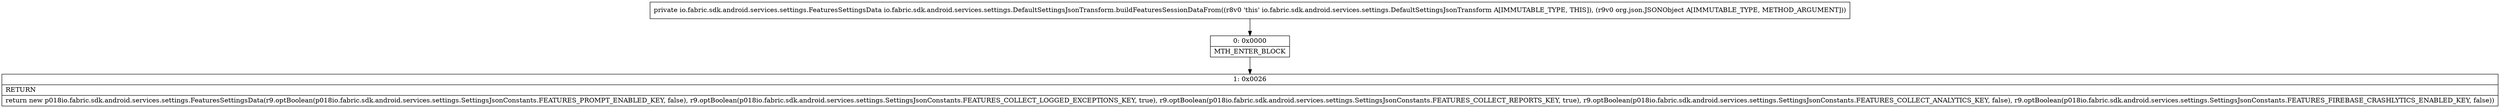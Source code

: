 digraph "CFG forio.fabric.sdk.android.services.settings.DefaultSettingsJsonTransform.buildFeaturesSessionDataFrom(Lorg\/json\/JSONObject;)Lio\/fabric\/sdk\/android\/services\/settings\/FeaturesSettingsData;" {
Node_0 [shape=record,label="{0\:\ 0x0000|MTH_ENTER_BLOCK\l}"];
Node_1 [shape=record,label="{1\:\ 0x0026|RETURN\l|return new p018io.fabric.sdk.android.services.settings.FeaturesSettingsData(r9.optBoolean(p018io.fabric.sdk.android.services.settings.SettingsJsonConstants.FEATURES_PROMPT_ENABLED_KEY, false), r9.optBoolean(p018io.fabric.sdk.android.services.settings.SettingsJsonConstants.FEATURES_COLLECT_LOGGED_EXCEPTIONS_KEY, true), r9.optBoolean(p018io.fabric.sdk.android.services.settings.SettingsJsonConstants.FEATURES_COLLECT_REPORTS_KEY, true), r9.optBoolean(p018io.fabric.sdk.android.services.settings.SettingsJsonConstants.FEATURES_COLLECT_ANALYTICS_KEY, false), r9.optBoolean(p018io.fabric.sdk.android.services.settings.SettingsJsonConstants.FEATURES_FIREBASE_CRASHLYTICS_ENABLED_KEY, false))\l}"];
MethodNode[shape=record,label="{private io.fabric.sdk.android.services.settings.FeaturesSettingsData io.fabric.sdk.android.services.settings.DefaultSettingsJsonTransform.buildFeaturesSessionDataFrom((r8v0 'this' io.fabric.sdk.android.services.settings.DefaultSettingsJsonTransform A[IMMUTABLE_TYPE, THIS]), (r9v0 org.json.JSONObject A[IMMUTABLE_TYPE, METHOD_ARGUMENT])) }"];
MethodNode -> Node_0;
Node_0 -> Node_1;
}

